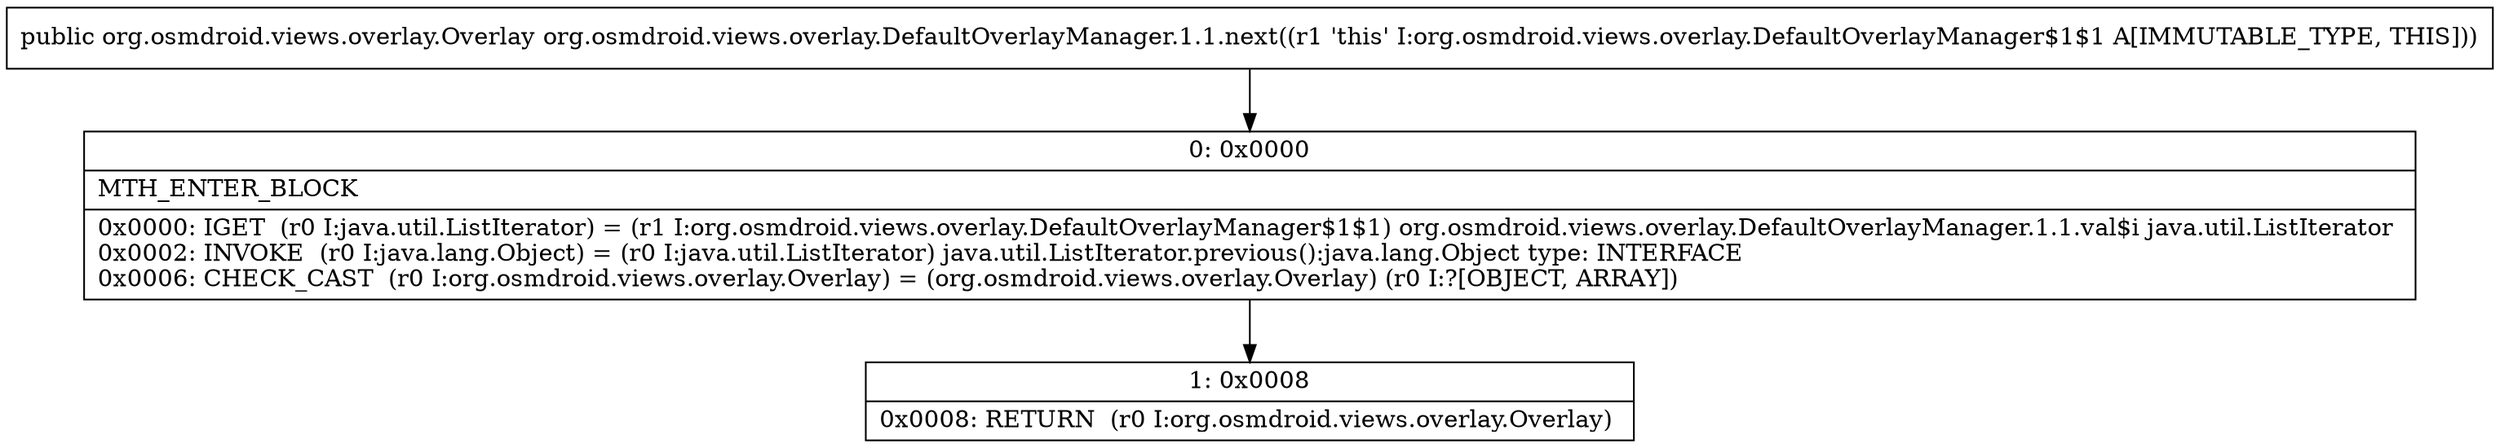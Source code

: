 digraph "CFG fororg.osmdroid.views.overlay.DefaultOverlayManager.1.1.next()Lorg\/osmdroid\/views\/overlay\/Overlay;" {
Node_0 [shape=record,label="{0\:\ 0x0000|MTH_ENTER_BLOCK\l|0x0000: IGET  (r0 I:java.util.ListIterator) = (r1 I:org.osmdroid.views.overlay.DefaultOverlayManager$1$1) org.osmdroid.views.overlay.DefaultOverlayManager.1.1.val$i java.util.ListIterator \l0x0002: INVOKE  (r0 I:java.lang.Object) = (r0 I:java.util.ListIterator) java.util.ListIterator.previous():java.lang.Object type: INTERFACE \l0x0006: CHECK_CAST  (r0 I:org.osmdroid.views.overlay.Overlay) = (org.osmdroid.views.overlay.Overlay) (r0 I:?[OBJECT, ARRAY]) \l}"];
Node_1 [shape=record,label="{1\:\ 0x0008|0x0008: RETURN  (r0 I:org.osmdroid.views.overlay.Overlay) \l}"];
MethodNode[shape=record,label="{public org.osmdroid.views.overlay.Overlay org.osmdroid.views.overlay.DefaultOverlayManager.1.1.next((r1 'this' I:org.osmdroid.views.overlay.DefaultOverlayManager$1$1 A[IMMUTABLE_TYPE, THIS])) }"];
MethodNode -> Node_0;
Node_0 -> Node_1;
}

